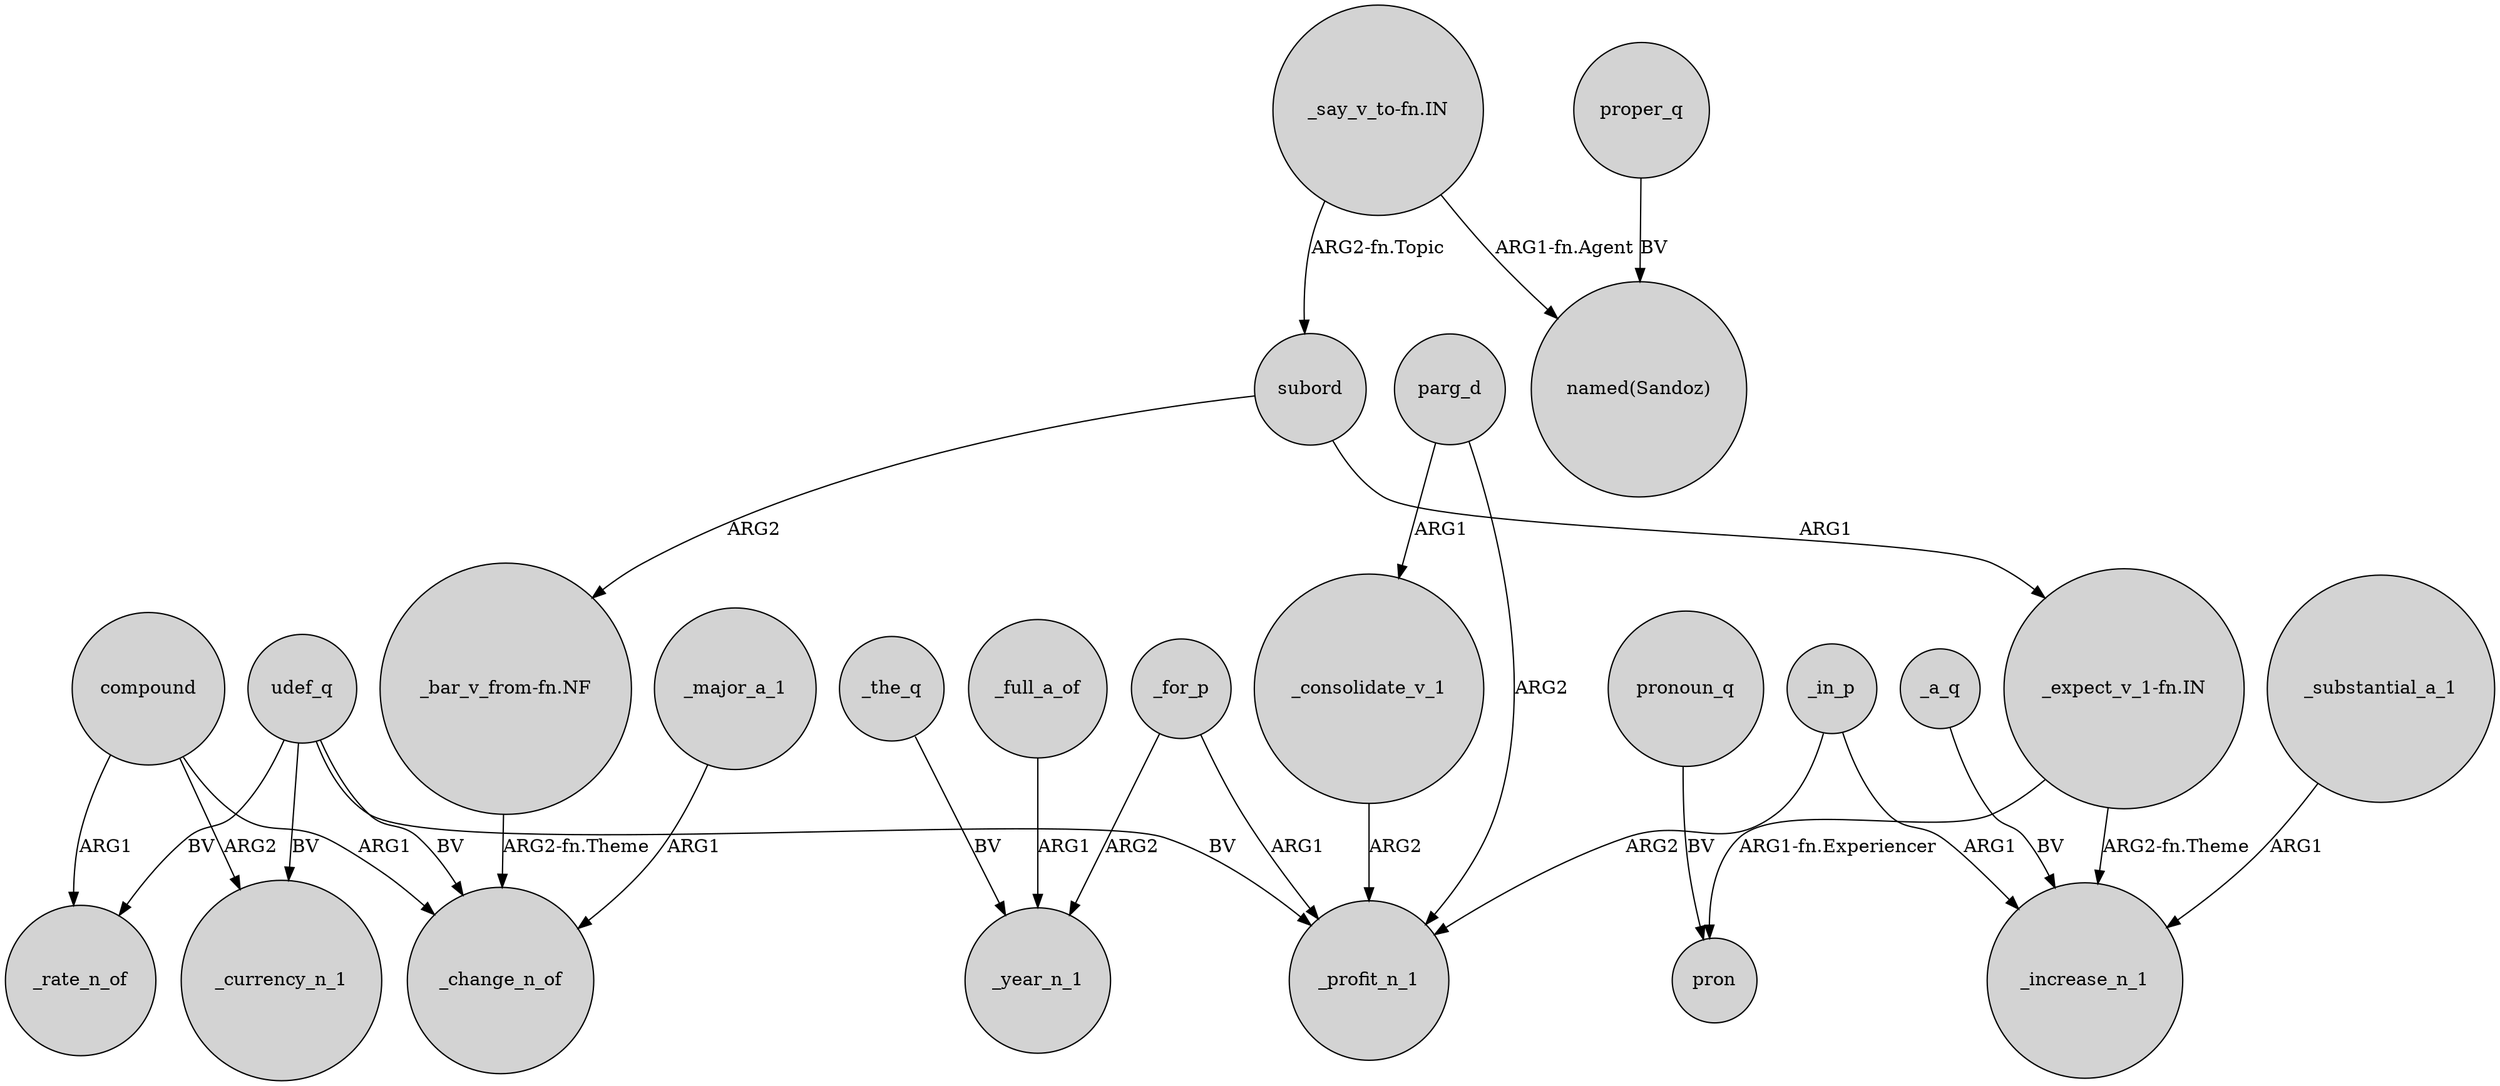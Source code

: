 digraph {
	node [shape=circle style=filled]
	_a_q -> _increase_n_1 [label=BV]
	_for_p -> _year_n_1 [label=ARG2]
	_consolidate_v_1 -> _profit_n_1 [label=ARG2]
	subord -> "_expect_v_1-fn.IN" [label=ARG1]
	compound -> _rate_n_of [label=ARG1]
	_substantial_a_1 -> _increase_n_1 [label=ARG1]
	udef_q -> _rate_n_of [label=BV]
	udef_q -> _currency_n_1 [label=BV]
	compound -> _currency_n_1 [label=ARG2]
	pronoun_q -> pron [label=BV]
	subord -> "_bar_v_from-fn.NF" [label=ARG2]
	udef_q -> _change_n_of [label=BV]
	_in_p -> _profit_n_1 [label=ARG2]
	compound -> _change_n_of [label=ARG1]
	_full_a_of -> _year_n_1 [label=ARG1]
	"_say_v_to-fn.IN" -> subord [label="ARG2-fn.Topic"]
	proper_q -> "named(Sandoz)" [label=BV]
	_the_q -> _year_n_1 [label=BV]
	"_expect_v_1-fn.IN" -> _increase_n_1 [label="ARG2-fn.Theme"]
	"_expect_v_1-fn.IN" -> pron [label="ARG1-fn.Experiencer"]
	parg_d -> _profit_n_1 [label=ARG2]
	_for_p -> _profit_n_1 [label=ARG1]
	udef_q -> _profit_n_1 [label=BV]
	"_bar_v_from-fn.NF" -> _change_n_of [label="ARG2-fn.Theme"]
	_in_p -> _increase_n_1 [label=ARG1]
	_major_a_1 -> _change_n_of [label=ARG1]
	parg_d -> _consolidate_v_1 [label=ARG1]
	"_say_v_to-fn.IN" -> "named(Sandoz)" [label="ARG1-fn.Agent"]
}
